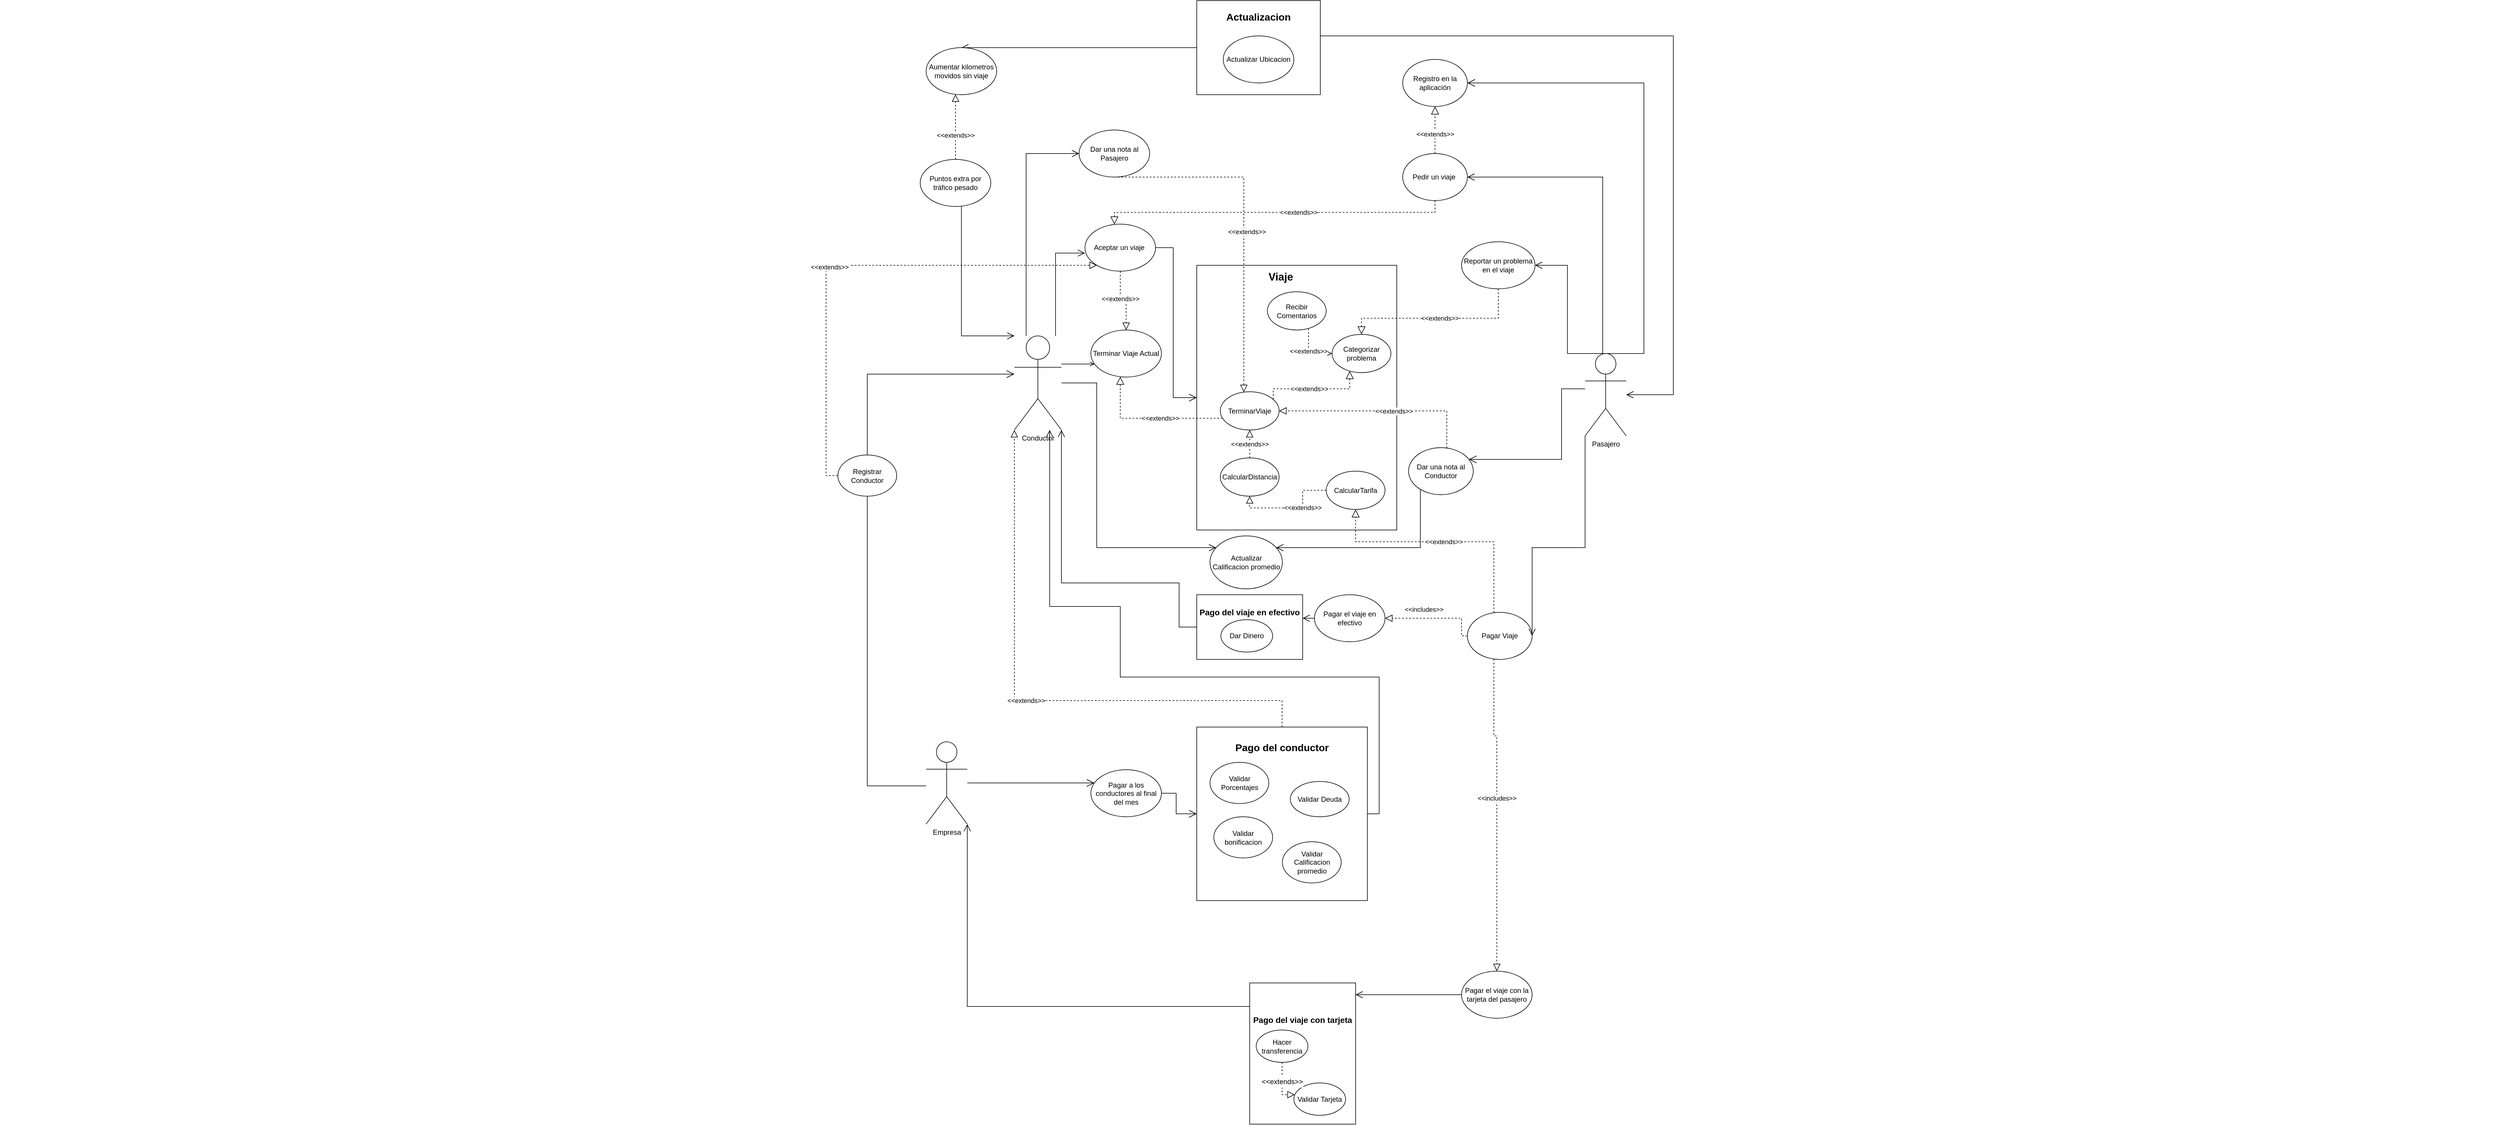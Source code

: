 <mxfile version="16.6.2" type="github">
  <diagram id="zZjekgeKaKMXZWGep_Za" name="Page-1">
    <mxGraphModel dx="3988" dy="2150" grid="1" gridSize="10" guides="1" tooltips="1" connect="1" arrows="1" fold="1" page="1" pageScale="1" pageWidth="827" pageHeight="1169" math="0" shadow="0">
      <root>
        <mxCell id="0" />
        <mxCell id="1" parent="0" />
        <mxCell id="N_R_tzAdEN0QScIxKXOi-19" style="edgeStyle=orthogonalEdgeStyle;rounded=0;orthogonalLoop=1;jettySize=auto;html=1;entryX=0;entryY=0.615;entryDx=0;entryDy=0;entryPerimeter=0;endArrow=open;endFill=0;endSize=10;" parent="1" source="N_R_tzAdEN0QScIxKXOi-2" target="N_R_tzAdEN0QScIxKXOi-18" edge="1">
          <mxGeometry relative="1" as="geometry">
            <Array as="points">
              <mxPoint x="140" y="-111" />
            </Array>
          </mxGeometry>
        </mxCell>
        <mxCell id="N_R_tzAdEN0QScIxKXOi-40" style="edgeStyle=orthogonalEdgeStyle;rounded=0;orthogonalLoop=1;jettySize=auto;html=1;endArrow=open;endFill=0;endSize=10;" parent="1" source="N_R_tzAdEN0QScIxKXOi-2" target="N_R_tzAdEN0QScIxKXOi-38" edge="1">
          <mxGeometry relative="1" as="geometry">
            <Array as="points">
              <mxPoint x="90" y="-280" />
            </Array>
          </mxGeometry>
        </mxCell>
        <mxCell id="bZAxoYcyqO5xmqDFGb2h-75" style="edgeStyle=orthogonalEdgeStyle;rounded=0;jumpSize=11;orthogonalLoop=1;jettySize=auto;html=1;fontSize=17;endArrow=open;endFill=0;endSize=10;targetPerimeterSpacing=0;" edge="1" parent="1" source="bZAxoYcyqO5xmqDFGb2h-79" target="N_R_tzAdEN0QScIxKXOi-2">
          <mxGeometry relative="1" as="geometry">
            <mxPoint x="10" y="-330" as="targetPoint" />
            <Array as="points">
              <mxPoint x="-20" y="30" />
            </Array>
          </mxGeometry>
        </mxCell>
        <mxCell id="bZAxoYcyqO5xmqDFGb2h-88" style="edgeStyle=orthogonalEdgeStyle;rounded=0;jumpSize=11;orthogonalLoop=1;jettySize=auto;html=1;fontSize=17;endArrow=open;endFill=0;endSize=10;targetPerimeterSpacing=0;" edge="1" parent="1" source="N_R_tzAdEN0QScIxKXOi-2" target="bZAxoYcyqO5xmqDFGb2h-87">
          <mxGeometry relative="1" as="geometry">
            <Array as="points">
              <mxPoint x="210" y="110" />
              <mxPoint x="210" y="390" />
            </Array>
          </mxGeometry>
        </mxCell>
        <mxCell id="N_R_tzAdEN0QScIxKXOi-2" value="Conductor" style="shape=umlActor;verticalLabelPosition=bottom;verticalAlign=top;html=1;outlineConnect=0;" parent="1" vertex="1">
          <mxGeometry x="70" y="30" width="80" height="160" as="geometry" />
        </mxCell>
        <mxCell id="N_R_tzAdEN0QScIxKXOi-16" style="edgeStyle=orthogonalEdgeStyle;rounded=0;orthogonalLoop=1;jettySize=auto;html=1;entryX=1;entryY=0.5;entryDx=0;entryDy=0;exitX=0.25;exitY=0.1;exitDx=0;exitDy=0;exitPerimeter=0;endArrow=open;endFill=0;endSize=10;" parent="1" source="N_R_tzAdEN0QScIxKXOi-3" target="N_R_tzAdEN0QScIxKXOi-14" edge="1">
          <mxGeometry relative="1" as="geometry">
            <Array as="points">
              <mxPoint x="1070" y="74" />
              <mxPoint x="1070" y="-240" />
            </Array>
          </mxGeometry>
        </mxCell>
        <mxCell id="N_R_tzAdEN0QScIxKXOi-42" style="edgeStyle=orthogonalEdgeStyle;rounded=0;orthogonalLoop=1;jettySize=auto;html=1;exitX=0.5;exitY=0;exitDx=0;exitDy=0;exitPerimeter=0;entryX=1;entryY=0.5;entryDx=0;entryDy=0;targetPerimeterSpacing=0;endSize=10;endArrow=open;endFill=0;" parent="1" source="N_R_tzAdEN0QScIxKXOi-3" target="N_R_tzAdEN0QScIxKXOi-39" edge="1">
          <mxGeometry relative="1" as="geometry">
            <Array as="points">
              <mxPoint x="1010" y="60" />
              <mxPoint x="1010" y="-90" />
            </Array>
          </mxGeometry>
        </mxCell>
        <mxCell id="bZAxoYcyqO5xmqDFGb2h-76" style="edgeStyle=orthogonalEdgeStyle;rounded=0;jumpSize=11;orthogonalLoop=1;jettySize=auto;html=1;fontSize=17;endArrow=open;endFill=0;endSize=10;targetPerimeterSpacing=0;" edge="1" parent="1" source="bZAxoYcyqO5xmqDFGb2h-73" target="N_R_tzAdEN0QScIxKXOi-3">
          <mxGeometry relative="1" as="geometry">
            <Array as="points">
              <mxPoint x="1190" y="-480" />
              <mxPoint x="1190" y="130" />
            </Array>
          </mxGeometry>
        </mxCell>
        <mxCell id="N_R_tzAdEN0QScIxKXOi-3" value="Pasajero" style="shape=umlActor;verticalLabelPosition=bottom;verticalAlign=top;html=1;outlineConnect=0;" parent="1" vertex="1">
          <mxGeometry x="1040" y="60" width="70" height="140" as="geometry" />
        </mxCell>
        <mxCell id="N_R_tzAdEN0QScIxKXOi-33" style="edgeStyle=orthogonalEdgeStyle;rounded=0;orthogonalLoop=1;jettySize=auto;html=1;endArrow=open;endFill=0;endSize=11;" parent="1" source="N_R_tzAdEN0QScIxKXOi-4" target="N_R_tzAdEN0QScIxKXOi-32" edge="1">
          <mxGeometry relative="1" as="geometry">
            <Array as="points">
              <mxPoint x="210" y="840" />
              <mxPoint x="210" y="840" />
            </Array>
          </mxGeometry>
        </mxCell>
        <mxCell id="N_R_tzAdEN0QScIxKXOi-4" value="Empresa" style="shape=umlActor;verticalLabelPosition=bottom;verticalAlign=top;html=1;outlineConnect=0;" parent="1" vertex="1">
          <mxGeometry x="-80" y="720" width="70" height="140" as="geometry" />
        </mxCell>
        <mxCell id="bZAxoYcyqO5xmqDFGb2h-8" style="edgeStyle=orthogonalEdgeStyle;rounded=0;orthogonalLoop=1;jettySize=auto;html=1;dashed=1;endArrow=block;endFill=0;endSize=11;" edge="1" parent="1" source="N_R_tzAdEN0QScIxKXOi-14" target="N_R_tzAdEN0QScIxKXOi-18">
          <mxGeometry relative="1" as="geometry">
            <Array as="points">
              <mxPoint x="785" y="-180" />
              <mxPoint x="240" y="-180" />
            </Array>
          </mxGeometry>
        </mxCell>
        <mxCell id="bZAxoYcyqO5xmqDFGb2h-9" value="&amp;lt;&amp;lt;extends&amp;gt;&amp;gt;" style="edgeLabel;html=1;align=center;verticalAlign=middle;resizable=0;points=[];" vertex="1" connectable="0" parent="bZAxoYcyqO5xmqDFGb2h-8">
          <mxGeometry x="-0.111" y="2" relative="1" as="geometry">
            <mxPoint x="8" y="-2" as="offset" />
          </mxGeometry>
        </mxCell>
        <mxCell id="N_R_tzAdEN0QScIxKXOi-14" value="Pedir un viaje&amp;nbsp;" style="ellipse;whiteSpace=wrap;html=1;fillColor=#FFFFFF;" parent="1" vertex="1">
          <mxGeometry x="730" y="-280" width="110" height="80" as="geometry" />
        </mxCell>
        <mxCell id="N_R_tzAdEN0QScIxKXOi-15" value="&lt;blockquote style=&quot;margin: 0 0 0 40px ; border: none ; padding: 0px&quot;&gt;&lt;blockquote style=&quot;margin: 0 0 0 40px ; border: none ; padding: 0px&quot;&gt;&lt;blockquote style=&quot;margin: 0 0 0 40px ; border: none ; padding: 0px&quot;&gt;&lt;b style=&quot;font-size: 18px ; text-align: center&quot;&gt;Viaje&lt;/b&gt;&lt;br&gt;&lt;blockquote style=&quot;margin: 0 0 0 40px ; border: none ; padding: 0px&quot;&gt;&lt;div style=&quot;text-align: center ; font-size: 18px&quot;&gt;&lt;div style=&quot;text-align: center ; font-size: 18px&quot;&gt;&lt;b&gt;&lt;br&gt;&lt;/b&gt;&lt;/div&gt;&lt;div style=&quot;text-align: center ; font-size: 18px&quot;&gt;&lt;b&gt;&lt;br&gt;&lt;/b&gt;&lt;/div&gt;&lt;/div&gt;&lt;/blockquote&gt;&lt;/blockquote&gt;&lt;/blockquote&gt;&lt;/blockquote&gt;&lt;div style=&quot;text-align: center ; font-size: 18px&quot;&gt;&lt;blockquote style=&quot;margin: 0 0 0 40px ; border: none ; padding: 0px&quot;&gt;&lt;div style=&quot;text-align: center ; font-size: 18px&quot;&gt;&lt;b&gt;&lt;br&gt;&lt;/b&gt;&lt;/div&gt;&lt;div style=&quot;text-align: center ; font-size: 18px&quot;&gt;&lt;b&gt;&lt;br&gt;&lt;/b&gt;&lt;/div&gt;&lt;div style=&quot;text-align: center ; font-size: 18px&quot;&gt;&lt;b&gt;&lt;br&gt;&lt;/b&gt;&lt;/div&gt;&lt;div style=&quot;text-align: center ; font-size: 18px&quot;&gt;&lt;b&gt;&lt;br&gt;&lt;/b&gt;&lt;/div&gt;&lt;div style=&quot;text-align: center ; font-size: 18px&quot;&gt;&lt;b&gt;&lt;br&gt;&lt;/b&gt;&lt;/div&gt;&lt;div style=&quot;text-align: center ; font-size: 18px&quot;&gt;&lt;b&gt;&lt;br&gt;&lt;/b&gt;&lt;/div&gt;&lt;div style=&quot;text-align: center ; font-size: 18px&quot;&gt;&lt;b&gt;&lt;br&gt;&lt;/b&gt;&lt;/div&gt;&lt;div style=&quot;text-align: center ; font-size: 18px&quot;&gt;&lt;b&gt;&lt;br&gt;&lt;/b&gt;&lt;/div&gt;&lt;div style=&quot;text-align: center ; font-size: 18px&quot;&gt;&lt;b&gt;&lt;br&gt;&lt;/b&gt;&lt;/div&gt;&lt;div style=&quot;text-align: center ; font-size: 18px&quot;&gt;&lt;b&gt;&lt;br&gt;&lt;/b&gt;&lt;/div&gt;&lt;div style=&quot;text-align: center ; font-size: 18px&quot;&gt;&lt;b&gt;&lt;br&gt;&lt;/b&gt;&lt;/div&gt;&lt;div style=&quot;text-align: center ; font-size: 18px&quot;&gt;&lt;b&gt;&lt;br&gt;&lt;/b&gt;&lt;/div&gt;&lt;div style=&quot;text-align: center ; font-size: 18px&quot;&gt;&lt;b&gt;&lt;br&gt;&lt;/b&gt;&lt;/div&gt;&lt;div style=&quot;text-align: center ; font-size: 18px&quot;&gt;&lt;b&gt;&lt;br&gt;&lt;/b&gt;&lt;/div&gt;&lt;div style=&quot;text-align: center ; font-size: 18px&quot;&gt;&lt;b&gt;&lt;br&gt;&lt;/b&gt;&lt;/div&gt;&lt;div style=&quot;text-align: center ; font-size: 18px&quot;&gt;&lt;b&gt;&lt;br&gt;&lt;/b&gt;&lt;/div&gt;&lt;div style=&quot;text-align: center ; font-size: 18px&quot;&gt;&lt;br&gt;&lt;/div&gt;&lt;/blockquote&gt;&lt;/div&gt;&lt;div style=&quot;text-align: center&quot;&gt;&lt;/div&gt;" style="rounded=0;whiteSpace=wrap;html=1;fillColor=#FFFFFF;align=left;" parent="1" vertex="1">
          <mxGeometry x="380" y="-90" width="340" height="450" as="geometry" />
        </mxCell>
        <mxCell id="N_R_tzAdEN0QScIxKXOi-20" style="edgeStyle=orthogonalEdgeStyle;rounded=0;orthogonalLoop=1;jettySize=auto;html=1;entryX=0;entryY=0.5;entryDx=0;entryDy=0;endSize=11;endArrow=open;endFill=0;" parent="1" source="N_R_tzAdEN0QScIxKXOi-18" target="N_R_tzAdEN0QScIxKXOi-15" edge="1">
          <mxGeometry relative="1" as="geometry" />
        </mxCell>
        <mxCell id="bZAxoYcyqO5xmqDFGb2h-17" style="edgeStyle=orthogonalEdgeStyle;rounded=0;orthogonalLoop=1;jettySize=auto;html=1;dashed=1;endArrow=block;endFill=0;endSize=10;" edge="1" parent="1" source="N_R_tzAdEN0QScIxKXOi-18" target="bZAxoYcyqO5xmqDFGb2h-13">
          <mxGeometry relative="1" as="geometry">
            <mxPoint x="240" y="-140" as="sourcePoint" />
            <Array as="points" />
          </mxGeometry>
        </mxCell>
        <mxCell id="bZAxoYcyqO5xmqDFGb2h-19" value="&amp;lt;&amp;lt;extends&amp;gt;&amp;gt;" style="edgeLabel;html=1;align=center;verticalAlign=middle;resizable=0;points=[];" vertex="1" connectable="0" parent="bZAxoYcyqO5xmqDFGb2h-17">
          <mxGeometry x="-0.539" y="3" relative="1" as="geometry">
            <mxPoint x="-3" y="21" as="offset" />
          </mxGeometry>
        </mxCell>
        <mxCell id="N_R_tzAdEN0QScIxKXOi-18" value="Aceptar un viaje&amp;nbsp;" style="ellipse;whiteSpace=wrap;html=1;fillColor=#FFFFFF;" parent="1" vertex="1">
          <mxGeometry x="190" y="-160" width="120" height="80" as="geometry" />
        </mxCell>
        <mxCell id="N_R_tzAdEN0QScIxKXOi-24" style="edgeStyle=orthogonalEdgeStyle;rounded=0;orthogonalLoop=1;jettySize=auto;html=1;endSize=10;endArrow=open;endFill=0;" parent="1" source="N_R_tzAdEN0QScIxKXOi-21" target="N_R_tzAdEN0QScIxKXOi-22" edge="1">
          <mxGeometry relative="1" as="geometry">
            <Array as="points">
              <mxPoint x="520" y="500" />
              <mxPoint x="520" y="498" />
            </Array>
          </mxGeometry>
        </mxCell>
        <mxCell id="N_R_tzAdEN0QScIxKXOi-21" value="Pagar el viaje en efectivo" style="ellipse;whiteSpace=wrap;html=1;fillColor=#FFFFFF;" parent="1" vertex="1">
          <mxGeometry x="580" y="470" width="120" height="80" as="geometry" />
        </mxCell>
        <mxCell id="N_R_tzAdEN0QScIxKXOi-25" style="edgeStyle=orthogonalEdgeStyle;rounded=0;orthogonalLoop=1;jettySize=auto;html=1;endSize=10;endArrow=open;endFill=0;" parent="1" source="N_R_tzAdEN0QScIxKXOi-22" target="N_R_tzAdEN0QScIxKXOi-2" edge="1">
          <mxGeometry relative="1" as="geometry">
            <Array as="points">
              <mxPoint x="350" y="450" />
              <mxPoint x="150" y="450" />
            </Array>
          </mxGeometry>
        </mxCell>
        <mxCell id="N_R_tzAdEN0QScIxKXOi-22" value="&lt;font style=&quot;font-size: 14px&quot;&gt;&lt;b&gt;Pago del viaje en efectivo&lt;br&gt;&lt;br&gt;&lt;br&gt;&lt;span style=&quot;color: rgba(0 , 0 , 0 , 0) ; font-family: monospace&quot;&gt;%3CmxGraphModel%3E%3Croot%3E%3CmxCell%20id%3D%220%22%2F%3E%3CmxCell%20id%3D%221%22%20parent%3D%220%22%2F%3E%3CmxCell%20id%3D%222%22%20value%3D%22Actualizar%26lt%3Bbr%26gt%3BCalificacion%20promedio%26lt%3Bbr%26gt%3B%22%20style%3D%22ellipse%3BwhiteSpace%3Dwrap%3Bhtml%3D1%3BfillColor%3D%23FFFFFF%3B%22%20vertex%3D%221%22%20parent%3D%221%22%3E%3CmxGeometry%20x%3D%22402.5%22%20y%3D%22370%22%20width%3D%22123%22%20height%3D%2290%22%20as%3D%22geometry%22%2F%3E%3C%2FmxCell%3E%3C%2Froot%3E%3C%2FmxGraphModel%3E&lt;/span&gt;&lt;/b&gt;&lt;/font&gt;" style="rounded=0;whiteSpace=wrap;html=1;fillColor=#FFFFFF;" parent="1" vertex="1">
          <mxGeometry x="380" y="470" width="180" height="110" as="geometry" />
        </mxCell>
        <mxCell id="N_R_tzAdEN0QScIxKXOi-26" style="edgeStyle=orthogonalEdgeStyle;rounded=0;orthogonalLoop=1;jettySize=auto;html=1;endArrow=open;endFill=0;endSize=10;" parent="1" source="N_R_tzAdEN0QScIxKXOi-27" target="N_R_tzAdEN0QScIxKXOi-28" edge="1">
          <mxGeometry relative="1" as="geometry">
            <Array as="points">
              <mxPoint x="650" y="1150" />
              <mxPoint x="650" y="1150" />
            </Array>
          </mxGeometry>
        </mxCell>
        <mxCell id="N_R_tzAdEN0QScIxKXOi-27" value="Pagar el viaje con la tarjeta del pasajero" style="ellipse;whiteSpace=wrap;html=1;fillColor=#FFFFFF;" parent="1" vertex="1">
          <mxGeometry x="830" y="1110" width="120" height="80" as="geometry" />
        </mxCell>
        <mxCell id="N_R_tzAdEN0QScIxKXOi-29" style="edgeStyle=orthogonalEdgeStyle;rounded=0;orthogonalLoop=1;jettySize=auto;html=1;endArrow=open;endFill=0;endSize=10;" parent="1" source="N_R_tzAdEN0QScIxKXOi-28" target="N_R_tzAdEN0QScIxKXOi-4" edge="1">
          <mxGeometry relative="1" as="geometry">
            <Array as="points">
              <mxPoint x="-10" y="1170" />
            </Array>
            <mxPoint x="-40" y="900" as="targetPoint" />
          </mxGeometry>
        </mxCell>
        <mxCell id="N_R_tzAdEN0QScIxKXOi-28" value="&lt;b&gt;&lt;font style=&quot;font-size: 14px&quot;&gt;Pago del viaje con tarjeta&lt;/font&gt;&lt;/b&gt;&lt;br&gt;&lt;br&gt;&lt;span style=&quot;color: rgba(0 , 0 , 0 , 0) ; font-family: monospace ; font-size: 0px&quot;&gt;%3CmxGraphModel%3E%3Croot%3E%3CmxCell%20id%3D%220%22%2F%3E%3CmxCell%20id%3D%221%22%20parent%3D%220%22%2F%3E%3CmxCell%20id%3D%222%22%20value%3D%22Dar%20Dinero%22%20style%3D%22ellipse%3BwhiteSpace%3Dwrap%3Bhtml%3D1%3BfillColor%3D%23FFFFFF%3B%22%20vertex%3D%221%22%20parent%3D%221%22%3E%3CmxGeometry%20x%3D%22386%22%20y%3D%22525%22%20width%3D%2288%22%20height%3D%2255%22%20as%3D%22geometry%22%2F%3E%3C%2FmxCell%3E%3C%2Froot%3E%3C%2FmxGraphModel%3E&lt;/span&gt;&lt;span style=&quot;color: rgba(0 , 0 , 0 , 0) ; font-family: monospace ; font-size: 0px&quot;&gt;%3CmxGraphModel%3E%3Croot%3E%3CmxCell%20id%3D%220%22%2F%3E%3CmxCell%20id%3D%221%22%20parent%3D%220%22%2F%3E%3CmxCell%20id%3D%222%22%20value%3D%22Dar%20Dinero%22%20style%3D%22ellipse%3BwhiteSpace%3Dwrap%3Bhtml%3D1%3BfillColor%3D%23FFFFFF%3B%22%20vertex%3D%221%22%20parent%3D%221%22%3E%3CmxGeometry%20x%3D%22386%22%20y%3D%22525%22%20width%3D%2288%22%20height%3D%2255%22%20as%3D%22geometry%22%2F%3E%3C%2FmxCell%3E%3C%2Froot%3E%3C%2FmxGraphModel%3E&lt;br&gt;&lt;/span&gt;&lt;br&gt;&lt;br&gt;&lt;br&gt;&lt;br&gt;&lt;br&gt;&lt;br&gt;" style="rounded=0;whiteSpace=wrap;html=1;fillColor=#FFFFFF;" parent="1" vertex="1">
          <mxGeometry x="470" y="1130" width="180" height="240" as="geometry" />
        </mxCell>
        <mxCell id="N_R_tzAdEN0QScIxKXOi-35" style="edgeStyle=orthogonalEdgeStyle;rounded=0;orthogonalLoop=1;jettySize=auto;html=1;entryX=0;entryY=0.5;entryDx=0;entryDy=0;endArrow=open;endFill=0;endSize=11;" parent="1" source="N_R_tzAdEN0QScIxKXOi-32" target="N_R_tzAdEN0QScIxKXOi-34" edge="1">
          <mxGeometry relative="1" as="geometry" />
        </mxCell>
        <mxCell id="N_R_tzAdEN0QScIxKXOi-32" value="Pagar a los conductores al final del mes" style="ellipse;whiteSpace=wrap;html=1;fillColor=#FFFFFF;" parent="1" vertex="1">
          <mxGeometry x="200" y="767.5" width="120" height="80" as="geometry" />
        </mxCell>
        <mxCell id="N_R_tzAdEN0QScIxKXOi-36" style="edgeStyle=orthogonalEdgeStyle;rounded=0;orthogonalLoop=1;jettySize=auto;html=1;endSize=10;endArrow=open;endFill=0;" parent="1" source="N_R_tzAdEN0QScIxKXOi-34" target="N_R_tzAdEN0QScIxKXOi-2" edge="1">
          <mxGeometry relative="1" as="geometry">
            <Array as="points">
              <mxPoint x="690" y="610" />
              <mxPoint x="250" y="610" />
              <mxPoint x="250" y="490" />
              <mxPoint x="130" y="490" />
            </Array>
            <mxPoint x="170" y="495" as="targetPoint" />
          </mxGeometry>
        </mxCell>
        <mxCell id="N_R_tzAdEN0QScIxKXOi-34" value="&lt;b&gt;&lt;font style=&quot;font-size: 17px&quot;&gt;Pago del conductor&lt;br&gt;&lt;br&gt;&lt;br&gt;&lt;br&gt;&lt;br&gt;&lt;br&gt;&lt;br&gt;&lt;br&gt;&lt;br&gt;&lt;br&gt;&lt;br&gt;&lt;br&gt;&lt;/font&gt;&lt;/b&gt;" style="rounded=0;whiteSpace=wrap;html=1;fillColor=#FFFFFF;" parent="1" vertex="1">
          <mxGeometry x="380" y="695" width="290" height="295" as="geometry" />
        </mxCell>
        <mxCell id="N_R_tzAdEN0QScIxKXOi-38" value="Dar una nota al Pasajero" style="ellipse;whiteSpace=wrap;html=1;fillColor=#FFFFFF;" parent="1" vertex="1">
          <mxGeometry x="180" y="-320" width="120" height="80" as="geometry" />
        </mxCell>
        <mxCell id="N_R_tzAdEN0QScIxKXOi-39" value="Reportar un problema en el viaje" style="ellipse;whiteSpace=wrap;html=1;fillColor=#FFFFFF;" parent="1" vertex="1">
          <mxGeometry x="830" y="-130" width="125" height="80" as="geometry" />
        </mxCell>
        <mxCell id="bZAxoYcyqO5xmqDFGb2h-1" style="edgeStyle=orthogonalEdgeStyle;rounded=0;orthogonalLoop=1;jettySize=auto;html=1;endArrow=none;endFill=0;" edge="1" parent="1" source="N_R_tzAdEN0QScIxKXOi-4" target="bZAxoYcyqO5xmqDFGb2h-2">
          <mxGeometry relative="1" as="geometry">
            <mxPoint x="100" y="514.293" as="targetPoint" />
            <Array as="points">
              <mxPoint x="-180" y="795" />
            </Array>
            <mxPoint x="80" y="675" as="sourcePoint" />
          </mxGeometry>
        </mxCell>
        <mxCell id="bZAxoYcyqO5xmqDFGb2h-63" style="edgeStyle=orthogonalEdgeStyle;rounded=0;orthogonalLoop=1;jettySize=auto;html=1;fontSize=18;endArrow=open;endFill=0;endSize=11;" edge="1" parent="1" source="bZAxoYcyqO5xmqDFGb2h-2" target="N_R_tzAdEN0QScIxKXOi-2">
          <mxGeometry relative="1" as="geometry">
            <Array as="points">
              <mxPoint x="-180" y="95" />
            </Array>
          </mxGeometry>
        </mxCell>
        <mxCell id="bZAxoYcyqO5xmqDFGb2h-2" value="Registrar&lt;br&gt;Conductor" style="ellipse;whiteSpace=wrap;html=1;" vertex="1" parent="1">
          <mxGeometry x="-230" y="232.5" width="100" height="70" as="geometry" />
        </mxCell>
        <mxCell id="bZAxoYcyqO5xmqDFGb2h-20" value="&amp;lt;&amp;lt;extends&amp;gt;&amp;gt;" style="edgeStyle=orthogonalEdgeStyle;rounded=0;orthogonalLoop=1;jettySize=auto;html=1;entryX=1;entryY=0.5;entryDx=0;entryDy=0;dashed=1;endArrow=block;endFill=0;endSize=10;" edge="1" parent="1" source="bZAxoYcyqO5xmqDFGb2h-3" target="bZAxoYcyqO5xmqDFGb2h-27">
          <mxGeometry x="-0.117" relative="1" as="geometry">
            <Array as="points">
              <mxPoint x="805" y="158" />
            </Array>
            <mxPoint as="offset" />
          </mxGeometry>
        </mxCell>
        <mxCell id="bZAxoYcyqO5xmqDFGb2h-84" style="edgeStyle=orthogonalEdgeStyle;rounded=0;jumpSize=11;orthogonalLoop=1;jettySize=auto;html=1;fontSize=17;endArrow=open;endFill=0;endSize=10;targetPerimeterSpacing=0;" edge="1" parent="1" source="bZAxoYcyqO5xmqDFGb2h-3" target="bZAxoYcyqO5xmqDFGb2h-87">
          <mxGeometry relative="1" as="geometry">
            <Array as="points">
              <mxPoint x="760" y="390" />
            </Array>
          </mxGeometry>
        </mxCell>
        <mxCell id="bZAxoYcyqO5xmqDFGb2h-3" value="Dar una nota al Conductor" style="ellipse;whiteSpace=wrap;html=1;fillColor=#FFFFFF;" vertex="1" parent="1">
          <mxGeometry x="740" y="220" width="110" height="80" as="geometry" />
        </mxCell>
        <mxCell id="bZAxoYcyqO5xmqDFGb2h-4" style="edgeStyle=orthogonalEdgeStyle;rounded=0;orthogonalLoop=1;jettySize=auto;html=1;endArrow=open;endFill=0;endSize=11;" edge="1" parent="1" source="N_R_tzAdEN0QScIxKXOi-3" target="bZAxoYcyqO5xmqDFGb2h-3">
          <mxGeometry relative="1" as="geometry">
            <mxPoint x="699.94" y="199.997" as="sourcePoint" />
            <mxPoint x="654.94" y="43.33" as="targetPoint" />
            <Array as="points">
              <mxPoint x="1000" y="120" />
              <mxPoint x="1000" y="240" />
            </Array>
          </mxGeometry>
        </mxCell>
        <mxCell id="bZAxoYcyqO5xmqDFGb2h-10" style="edgeStyle=orthogonalEdgeStyle;rounded=0;orthogonalLoop=1;jettySize=auto;html=1;endArrow=open;endFill=0;" edge="1" parent="1" source="N_R_tzAdEN0QScIxKXOi-2" target="bZAxoYcyqO5xmqDFGb2h-13">
          <mxGeometry relative="1" as="geometry">
            <mxPoint x="79.999" y="8.24" as="sourcePoint" />
            <mxPoint x="162" y="-100" as="targetPoint" />
            <Array as="points">
              <mxPoint x="150" y="85" />
              <mxPoint x="150" y="85" />
            </Array>
          </mxGeometry>
        </mxCell>
        <mxCell id="bZAxoYcyqO5xmqDFGb2h-13" value="Terminar Viaje Actual" style="ellipse;whiteSpace=wrap;html=1;fillColor=#FFFFFF;" vertex="1" parent="1">
          <mxGeometry x="200" y="20" width="120" height="80" as="geometry" />
        </mxCell>
        <mxCell id="bZAxoYcyqO5xmqDFGb2h-14" style="edgeStyle=orthogonalEdgeStyle;rounded=0;orthogonalLoop=1;jettySize=auto;html=1;dashed=1;endArrow=block;endFill=0;endSize=10;" edge="1" parent="1" source="N_R_tzAdEN0QScIxKXOi-38" target="bZAxoYcyqO5xmqDFGb2h-27">
          <mxGeometry relative="1" as="geometry">
            <mxPoint x="160" y="-280" as="sourcePoint" />
            <mxPoint x="230" y="-130" as="targetPoint" />
            <Array as="points">
              <mxPoint x="460" y="-240" />
            </Array>
          </mxGeometry>
        </mxCell>
        <mxCell id="bZAxoYcyqO5xmqDFGb2h-15" value="&amp;lt;&amp;lt;extends&amp;gt;&amp;gt;" style="edgeLabel;html=1;align=center;verticalAlign=middle;resizable=0;points=[];" vertex="1" connectable="0" parent="bZAxoYcyqO5xmqDFGb2h-14">
          <mxGeometry x="-0.111" y="2" relative="1" as="geometry">
            <mxPoint x="3" y="52" as="offset" />
          </mxGeometry>
        </mxCell>
        <mxCell id="bZAxoYcyqO5xmqDFGb2h-18" style="edgeStyle=orthogonalEdgeStyle;rounded=0;orthogonalLoop=1;jettySize=auto;html=1;exitX=0.5;exitY=1;exitDx=0;exitDy=0;dashed=1;endArrow=block;endFill=0;" edge="1" parent="1" source="N_R_tzAdEN0QScIxKXOi-38" target="N_R_tzAdEN0QScIxKXOi-38">
          <mxGeometry relative="1" as="geometry" />
        </mxCell>
        <mxCell id="bZAxoYcyqO5xmqDFGb2h-21" value="Registro en la aplicación" style="ellipse;whiteSpace=wrap;html=1;fillColor=#FFFFFF;" vertex="1" parent="1">
          <mxGeometry x="730" y="-440" width="110" height="80" as="geometry" />
        </mxCell>
        <mxCell id="bZAxoYcyqO5xmqDFGb2h-22" style="edgeStyle=orthogonalEdgeStyle;rounded=0;orthogonalLoop=1;jettySize=auto;html=1;entryX=1;entryY=0.5;entryDx=0;entryDy=0;exitX=0.5;exitY=0;exitDx=0;exitDy=0;exitPerimeter=0;endArrow=open;endFill=0;endSize=11;" edge="1" parent="1" source="N_R_tzAdEN0QScIxKXOi-3" target="bZAxoYcyqO5xmqDFGb2h-21">
          <mxGeometry relative="1" as="geometry">
            <mxPoint x="1057" y="50" as="sourcePoint" />
            <mxPoint x="827" y="-274" as="targetPoint" />
            <Array as="points">
              <mxPoint x="1140" y="60" />
              <mxPoint x="1140" y="-400" />
            </Array>
          </mxGeometry>
        </mxCell>
        <mxCell id="bZAxoYcyqO5xmqDFGb2h-23" value="&amp;lt;&amp;lt;extends&amp;gt;&amp;gt;" style="edgeStyle=orthogonalEdgeStyle;rounded=0;orthogonalLoop=1;jettySize=auto;html=1;endArrow=block;endFill=0;dashed=1;exitX=0.5;exitY=0;exitDx=0;exitDy=0;entryX=0.5;entryY=1;entryDx=0;entryDy=0;endSize=11;" edge="1" parent="1" source="N_R_tzAdEN0QScIxKXOi-14" target="bZAxoYcyqO5xmqDFGb2h-21">
          <mxGeometry x="-0.179" relative="1" as="geometry">
            <mxPoint x="795" y="-120" as="sourcePoint" />
            <mxPoint x="850" y="-340" as="targetPoint" />
            <Array as="points" />
            <mxPoint as="offset" />
          </mxGeometry>
        </mxCell>
        <mxCell id="bZAxoYcyqO5xmqDFGb2h-27" value="TerminarViaje" style="ellipse;whiteSpace=wrap;html=1;fillColor=#FFFFFF;" vertex="1" parent="1">
          <mxGeometry x="420" y="125" width="100" height="65" as="geometry" />
        </mxCell>
        <mxCell id="bZAxoYcyqO5xmqDFGb2h-30" value="&amp;lt;&amp;lt;extends&amp;gt;&amp;gt;" style="edgeStyle=orthogonalEdgeStyle;rounded=0;orthogonalLoop=1;jettySize=auto;html=1;dashed=1;endArrow=block;endFill=0;exitX=0.5;exitY=1;exitDx=0;exitDy=0;endSize=11;" edge="1" parent="1" source="N_R_tzAdEN0QScIxKXOi-39" target="bZAxoYcyqO5xmqDFGb2h-58">
          <mxGeometry x="-0.033" relative="1" as="geometry">
            <mxPoint x="652.57" y="-82" as="sourcePoint" />
            <mxPoint x="359.996" y="-0.284" as="targetPoint" />
            <Array as="points">
              <mxPoint x="893" />
            </Array>
            <mxPoint as="offset" />
          </mxGeometry>
        </mxCell>
        <mxCell id="bZAxoYcyqO5xmqDFGb2h-32" style="edgeStyle=orthogonalEdgeStyle;rounded=0;orthogonalLoop=1;jettySize=auto;html=1;dashed=1;endArrow=block;endFill=0;endSize=11;" edge="1" parent="1" source="bZAxoYcyqO5xmqDFGb2h-27" target="bZAxoYcyqO5xmqDFGb2h-13">
          <mxGeometry relative="1" as="geometry">
            <mxPoint x="435.0" y="137.5" as="sourcePoint" />
            <mxPoint x="300" y="90" as="targetPoint" />
            <Array as="points">
              <mxPoint x="250" y="170" />
            </Array>
          </mxGeometry>
        </mxCell>
        <mxCell id="bZAxoYcyqO5xmqDFGb2h-33" value="&amp;lt;&amp;lt;extends&amp;gt;&amp;gt;" style="edgeLabel;html=1;align=center;verticalAlign=middle;resizable=0;points=[];" vertex="1" connectable="0" parent="bZAxoYcyqO5xmqDFGb2h-32">
          <mxGeometry x="-0.539" y="3" relative="1" as="geometry">
            <mxPoint x="-50" y="-3" as="offset" />
          </mxGeometry>
        </mxCell>
        <mxCell id="bZAxoYcyqO5xmqDFGb2h-53" value="&amp;lt;&amp;lt;extends&amp;gt;&amp;gt;" style="edgeStyle=orthogonalEdgeStyle;rounded=0;orthogonalLoop=1;jettySize=auto;html=1;entryX=0.5;entryY=1;entryDx=0;entryDy=0;dashed=1;endArrow=block;endFill=0;endSize=11;" edge="1" parent="1" source="bZAxoYcyqO5xmqDFGb2h-37" target="bZAxoYcyqO5xmqDFGb2h-44">
          <mxGeometry relative="1" as="geometry">
            <Array as="points">
              <mxPoint x="885" y="380" />
              <mxPoint x="650" y="380" />
            </Array>
          </mxGeometry>
        </mxCell>
        <mxCell id="bZAxoYcyqO5xmqDFGb2h-37" value="Pagar Viaje" style="ellipse;whiteSpace=wrap;html=1;fillColor=#FFFFFF;" vertex="1" parent="1">
          <mxGeometry x="840" y="500" width="110" height="80" as="geometry" />
        </mxCell>
        <mxCell id="bZAxoYcyqO5xmqDFGb2h-39" style="edgeStyle=orthogonalEdgeStyle;rounded=0;orthogonalLoop=1;jettySize=auto;html=1;entryX=1;entryY=0.5;entryDx=0;entryDy=0;exitX=0;exitY=1;exitDx=0;exitDy=0;exitPerimeter=0;endArrow=open;endFill=0;endSize=10;" edge="1" parent="1" source="N_R_tzAdEN0QScIxKXOi-3" target="bZAxoYcyqO5xmqDFGb2h-37">
          <mxGeometry relative="1" as="geometry">
            <mxPoint x="1055" y="350" as="sourcePoint" />
            <mxPoint x="840" y="280" as="targetPoint" />
            <Array as="points">
              <mxPoint x="1040" y="390" />
            </Array>
          </mxGeometry>
        </mxCell>
        <mxCell id="bZAxoYcyqO5xmqDFGb2h-40" value="&amp;lt;&amp;lt;includes&amp;gt;&amp;gt;" style="edgeStyle=orthogonalEdgeStyle;rounded=0;orthogonalLoop=1;jettySize=auto;html=1;entryX=1;entryY=0.5;entryDx=0;entryDy=0;dashed=1;endArrow=block;endFill=0;exitX=0;exitY=0.5;exitDx=0;exitDy=0;jumpSize=11;endSize=10;" edge="1" parent="1" source="bZAxoYcyqO5xmqDFGb2h-37" target="N_R_tzAdEN0QScIxKXOi-21">
          <mxGeometry x="0.228" y="-15" relative="1" as="geometry">
            <mxPoint x="755" y="495" as="sourcePoint" />
            <mxPoint x="680" y="350" as="targetPoint" />
            <Array as="points">
              <mxPoint x="830" y="510" />
            </Array>
            <mxPoint as="offset" />
          </mxGeometry>
        </mxCell>
        <mxCell id="bZAxoYcyqO5xmqDFGb2h-41" value="&amp;lt;&amp;lt;includes&amp;gt;&amp;gt;" style="edgeStyle=orthogonalEdgeStyle;rounded=0;orthogonalLoop=1;jettySize=auto;html=1;dashed=1;endArrow=block;endFill=0;endSize=10;" edge="1" parent="1" source="bZAxoYcyqO5xmqDFGb2h-37" target="N_R_tzAdEN0QScIxKXOi-27">
          <mxGeometry x="-0.097" relative="1" as="geometry">
            <mxPoint x="840.0" y="560" as="sourcePoint" />
            <mxPoint x="690" y="520" as="targetPoint" />
            <Array as="points">
              <mxPoint x="885" y="710" />
              <mxPoint x="890" y="710" />
            </Array>
            <mxPoint as="offset" />
          </mxGeometry>
        </mxCell>
        <mxCell id="bZAxoYcyqO5xmqDFGb2h-45" value="&amp;lt;&amp;lt;extends&amp;gt;&amp;gt;" style="edgeStyle=orthogonalEdgeStyle;rounded=0;orthogonalLoop=1;jettySize=auto;html=1;entryX=0.5;entryY=1;entryDx=0;entryDy=0;dashed=1;endArrow=block;endFill=0;endSize=10;" edge="1" parent="1" source="bZAxoYcyqO5xmqDFGb2h-43" target="bZAxoYcyqO5xmqDFGb2h-27">
          <mxGeometry relative="1" as="geometry" />
        </mxCell>
        <mxCell id="bZAxoYcyqO5xmqDFGb2h-43" value="CalcularDistancia" style="ellipse;whiteSpace=wrap;html=1;fillColor=#FFFFFF;" vertex="1" parent="1">
          <mxGeometry x="420" y="237.5" width="100" height="65" as="geometry" />
        </mxCell>
        <mxCell id="bZAxoYcyqO5xmqDFGb2h-51" style="edgeStyle=orthogonalEdgeStyle;rounded=0;orthogonalLoop=1;jettySize=auto;html=1;entryX=0.5;entryY=1;entryDx=0;entryDy=0;dashed=1;endArrow=block;endFill=0;endSize=10;" edge="1" parent="1" source="bZAxoYcyqO5xmqDFGb2h-44" target="bZAxoYcyqO5xmqDFGb2h-43">
          <mxGeometry relative="1" as="geometry" />
        </mxCell>
        <mxCell id="bZAxoYcyqO5xmqDFGb2h-52" value="&amp;lt;&amp;lt;extends&amp;gt;&amp;gt;" style="edgeLabel;html=1;align=center;verticalAlign=middle;resizable=0;points=[];" vertex="1" connectable="0" parent="bZAxoYcyqO5xmqDFGb2h-51">
          <mxGeometry x="-0.231" relative="1" as="geometry">
            <mxPoint as="offset" />
          </mxGeometry>
        </mxCell>
        <mxCell id="bZAxoYcyqO5xmqDFGb2h-44" value="CalcularTarifa" style="ellipse;whiteSpace=wrap;html=1;fillColor=#FFFFFF;" vertex="1" parent="1">
          <mxGeometry x="600" y="260" width="100" height="65" as="geometry" />
        </mxCell>
        <mxCell id="bZAxoYcyqO5xmqDFGb2h-50" style="edgeStyle=orthogonalEdgeStyle;rounded=0;orthogonalLoop=1;jettySize=auto;html=1;exitX=0.5;exitY=1;exitDx=0;exitDy=0;dashed=1;endArrow=block;endFill=0;" edge="1" parent="1" source="N_R_tzAdEN0QScIxKXOi-15" target="N_R_tzAdEN0QScIxKXOi-15">
          <mxGeometry relative="1" as="geometry" />
        </mxCell>
        <mxCell id="bZAxoYcyqO5xmqDFGb2h-57" value="Recibir Comentarios" style="ellipse;whiteSpace=wrap;html=1;fillColor=#FFFFFF;" vertex="1" parent="1">
          <mxGeometry x="500" y="-45" width="100" height="65" as="geometry" />
        </mxCell>
        <mxCell id="bZAxoYcyqO5xmqDFGb2h-58" value="Categorizar problema" style="ellipse;whiteSpace=wrap;html=1;fillColor=#FFFFFF;" vertex="1" parent="1">
          <mxGeometry x="610" y="27.5" width="100" height="65" as="geometry" />
        </mxCell>
        <mxCell id="bZAxoYcyqO5xmqDFGb2h-59" value="&amp;lt;&amp;lt;extends&amp;gt;&amp;gt;" style="edgeStyle=orthogonalEdgeStyle;rounded=0;orthogonalLoop=1;jettySize=auto;html=1;dashed=1;endArrow=block;endFill=0;" edge="1" parent="1" source="bZAxoYcyqO5xmqDFGb2h-57" target="bZAxoYcyqO5xmqDFGb2h-58">
          <mxGeometry x="-0.058" relative="1" as="geometry">
            <mxPoint x="902.5" y="-40" as="sourcePoint" />
            <mxPoint x="719.852" y="10" as="targetPoint" />
            <Array as="points">
              <mxPoint x="570" y="2" />
            </Array>
            <mxPoint as="offset" />
          </mxGeometry>
        </mxCell>
        <mxCell id="bZAxoYcyqO5xmqDFGb2h-60" value="&amp;lt;&amp;lt;extends&amp;gt;&amp;gt;" style="edgeStyle=orthogonalEdgeStyle;rounded=0;orthogonalLoop=1;jettySize=auto;html=1;dashed=1;endArrow=block;endFill=0;endSize=11;" edge="1" parent="1" source="bZAxoYcyqO5xmqDFGb2h-27" target="bZAxoYcyqO5xmqDFGb2h-58">
          <mxGeometry x="-0.116" relative="1" as="geometry">
            <mxPoint x="580.059" y="27.27" as="sourcePoint" />
            <mxPoint x="610" y="70" as="targetPoint" />
            <Array as="points">
              <mxPoint x="510" y="120" />
              <mxPoint x="640" y="120" />
            </Array>
            <mxPoint as="offset" />
          </mxGeometry>
        </mxCell>
        <mxCell id="bZAxoYcyqO5xmqDFGb2h-65" style="edgeStyle=orthogonalEdgeStyle;rounded=0;orthogonalLoop=1;jettySize=auto;html=1;dashed=1;endArrow=block;endFill=0;endSize=10;" edge="1" parent="1" source="bZAxoYcyqO5xmqDFGb2h-2" target="N_R_tzAdEN0QScIxKXOi-18">
          <mxGeometry relative="1" as="geometry">
            <mxPoint x="92.47" y="-150" as="sourcePoint" />
            <mxPoint x="-452.471" y="-109.447" as="targetPoint" />
            <Array as="points">
              <mxPoint x="-250" y="268" />
              <mxPoint x="-250" y="-90" />
            </Array>
          </mxGeometry>
        </mxCell>
        <mxCell id="bZAxoYcyqO5xmqDFGb2h-66" value="&amp;lt;&amp;lt;extends&amp;gt;&amp;gt;" style="edgeLabel;html=1;align=center;verticalAlign=middle;resizable=0;points=[];" vertex="1" connectable="0" parent="bZAxoYcyqO5xmqDFGb2h-65">
          <mxGeometry x="-0.111" y="2" relative="1" as="geometry">
            <mxPoint x="8" y="-2" as="offset" />
          </mxGeometry>
        </mxCell>
        <mxCell id="bZAxoYcyqO5xmqDFGb2h-67" value="&amp;lt;&amp;lt;extends&amp;gt;&amp;gt;" style="edgeStyle=orthogonalEdgeStyle;rounded=0;orthogonalLoop=1;jettySize=auto;html=1;dashed=1;endArrow=block;endFill=0;endSize=10;" edge="1" parent="1" source="N_R_tzAdEN0QScIxKXOi-34" target="N_R_tzAdEN0QScIxKXOi-2">
          <mxGeometry relative="1" as="geometry">
            <mxPoint x="120" y="590" as="sourcePoint" />
            <mxPoint x="90" y="200" as="targetPoint" />
            <Array as="points">
              <mxPoint x="525" y="650" />
              <mxPoint x="70" y="650" />
            </Array>
          </mxGeometry>
        </mxCell>
        <mxCell id="bZAxoYcyqO5xmqDFGb2h-68" value="Validar Deuda" style="ellipse;whiteSpace=wrap;html=1;fillColor=#FFFFFF;" vertex="1" parent="1">
          <mxGeometry x="539" y="787.5" width="100" height="60" as="geometry" />
        </mxCell>
        <mxCell id="bZAxoYcyqO5xmqDFGb2h-69" value="Validar Porcentajes" style="ellipse;whiteSpace=wrap;html=1;" vertex="1" parent="1">
          <mxGeometry x="402.5" y="755" width="100" height="70" as="geometry" />
        </mxCell>
        <mxCell id="bZAxoYcyqO5xmqDFGb2h-71" value="Validar&lt;br&gt;bonificacion" style="ellipse;whiteSpace=wrap;html=1;" vertex="1" parent="1">
          <mxGeometry x="409" y="847.5" width="100" height="70" as="geometry" />
        </mxCell>
        <mxCell id="bZAxoYcyqO5xmqDFGb2h-73" value="&lt;b&gt;&lt;font style=&quot;font-size: 17px&quot;&gt;Actualizacion&lt;br&gt;&lt;br&gt;&lt;br&gt;&lt;br&gt;&lt;br&gt;&lt;br&gt;&lt;/font&gt;&lt;/b&gt;" style="rounded=0;whiteSpace=wrap;html=1;fillColor=#FFFFFF;" vertex="1" parent="1">
          <mxGeometry x="380" y="-540" width="210" height="160" as="geometry" />
        </mxCell>
        <mxCell id="bZAxoYcyqO5xmqDFGb2h-74" value="Actualizar Ubicacion" style="ellipse;whiteSpace=wrap;html=1;fillColor=#FFFFFF;" vertex="1" parent="1">
          <mxGeometry x="425" y="-480" width="120" height="80" as="geometry" />
        </mxCell>
        <mxCell id="bZAxoYcyqO5xmqDFGb2h-78" style="edgeStyle=orthogonalEdgeStyle;rounded=0;jumpSize=11;orthogonalLoop=1;jettySize=auto;html=1;fontSize=17;endArrow=open;endFill=0;endSize=10;targetPerimeterSpacing=0;" edge="1" parent="1" source="bZAxoYcyqO5xmqDFGb2h-73" target="bZAxoYcyqO5xmqDFGb2h-77">
          <mxGeometry relative="1" as="geometry">
            <Array as="points">
              <mxPoint x="410" y="-460" />
              <mxPoint x="410" y="-460" />
            </Array>
          </mxGeometry>
        </mxCell>
        <mxCell id="bZAxoYcyqO5xmqDFGb2h-77" value="Aumentar kilometros&lt;br&gt;movidos sin viaje" style="ellipse;whiteSpace=wrap;html=1;fillColor=#FFFFFF;" vertex="1" parent="1">
          <mxGeometry x="-80" y="-460" width="120" height="80" as="geometry" />
        </mxCell>
        <mxCell id="bZAxoYcyqO5xmqDFGb2h-79" value="Puntos extra por tráfico pesado" style="ellipse;whiteSpace=wrap;html=1;fillColor=#FFFFFF;" vertex="1" parent="1">
          <mxGeometry x="-90" y="-270" width="120" height="80" as="geometry" />
        </mxCell>
        <mxCell id="bZAxoYcyqO5xmqDFGb2h-81" style="edgeStyle=orthogonalEdgeStyle;rounded=0;orthogonalLoop=1;jettySize=auto;html=1;dashed=1;endArrow=block;endFill=0;endSize=10;" edge="1" parent="1" source="bZAxoYcyqO5xmqDFGb2h-79" target="bZAxoYcyqO5xmqDFGb2h-77">
          <mxGeometry relative="1" as="geometry">
            <mxPoint x="-30.001" y="-269.999" as="sourcePoint" />
            <mxPoint x="9.999" y="-390.716" as="targetPoint" />
            <Array as="points">
              <mxPoint x="-30" y="-350" />
              <mxPoint x="-30" y="-350" />
            </Array>
          </mxGeometry>
        </mxCell>
        <mxCell id="bZAxoYcyqO5xmqDFGb2h-82" value="&amp;lt;&amp;lt;extends&amp;gt;&amp;gt;" style="edgeLabel;html=1;align=center;verticalAlign=middle;resizable=0;points=[];" vertex="1" connectable="0" parent="bZAxoYcyqO5xmqDFGb2h-81">
          <mxGeometry x="-0.539" y="3" relative="1" as="geometry">
            <mxPoint x="3" y="-16" as="offset" />
          </mxGeometry>
        </mxCell>
        <mxCell id="bZAxoYcyqO5xmqDFGb2h-85" value="Validar Calificacion promedio" style="ellipse;whiteSpace=wrap;html=1;" vertex="1" parent="1">
          <mxGeometry x="525.5" y="890" width="100" height="70" as="geometry" />
        </mxCell>
        <mxCell id="bZAxoYcyqO5xmqDFGb2h-87" value="Actualizar&lt;br&gt;Calificacion promedio&lt;br&gt;" style="ellipse;whiteSpace=wrap;html=1;fillColor=#FFFFFF;" vertex="1" parent="1">
          <mxGeometry x="402.5" y="370" width="123" height="90" as="geometry" />
        </mxCell>
        <mxCell id="bZAxoYcyqO5xmqDFGb2h-89" value="Dar Dinero" style="ellipse;whiteSpace=wrap;html=1;fillColor=#FFFFFF;" vertex="1" parent="1">
          <mxGeometry x="421" y="512.5" width="88" height="55" as="geometry" />
        </mxCell>
        <mxCell id="bZAxoYcyqO5xmqDFGb2h-90" value="Validar Tarjeta" style="ellipse;whiteSpace=wrap;html=1;fillColor=#FFFFFF;" vertex="1" parent="1">
          <mxGeometry x="545" y="1300" width="88" height="55" as="geometry" />
        </mxCell>
        <mxCell id="bZAxoYcyqO5xmqDFGb2h-94" value="&lt;font style=&quot;font-size: 12px&quot;&gt;&amp;lt;&amp;lt;extends&amp;gt;&amp;gt;&lt;/font&gt;" style="edgeStyle=orthogonalEdgeStyle;rounded=0;jumpSize=11;orthogonalLoop=1;jettySize=auto;html=1;fontSize=17;endArrow=block;endFill=0;endSize=10;targetPerimeterSpacing=0;dashed=1;" edge="1" parent="1" source="bZAxoYcyqO5xmqDFGb2h-91" target="bZAxoYcyqO5xmqDFGb2h-90">
          <mxGeometry x="-0.173" relative="1" as="geometry">
            <Array as="points">
              <mxPoint x="525" y="1320" />
            </Array>
            <mxPoint as="offset" />
          </mxGeometry>
        </mxCell>
        <mxCell id="bZAxoYcyqO5xmqDFGb2h-91" value="Hacer transferencia" style="ellipse;whiteSpace=wrap;html=1;fillColor=#FFFFFF;" vertex="1" parent="1">
          <mxGeometry x="481" y="1210" width="88" height="55" as="geometry" />
        </mxCell>
      </root>
    </mxGraphModel>
  </diagram>
</mxfile>
